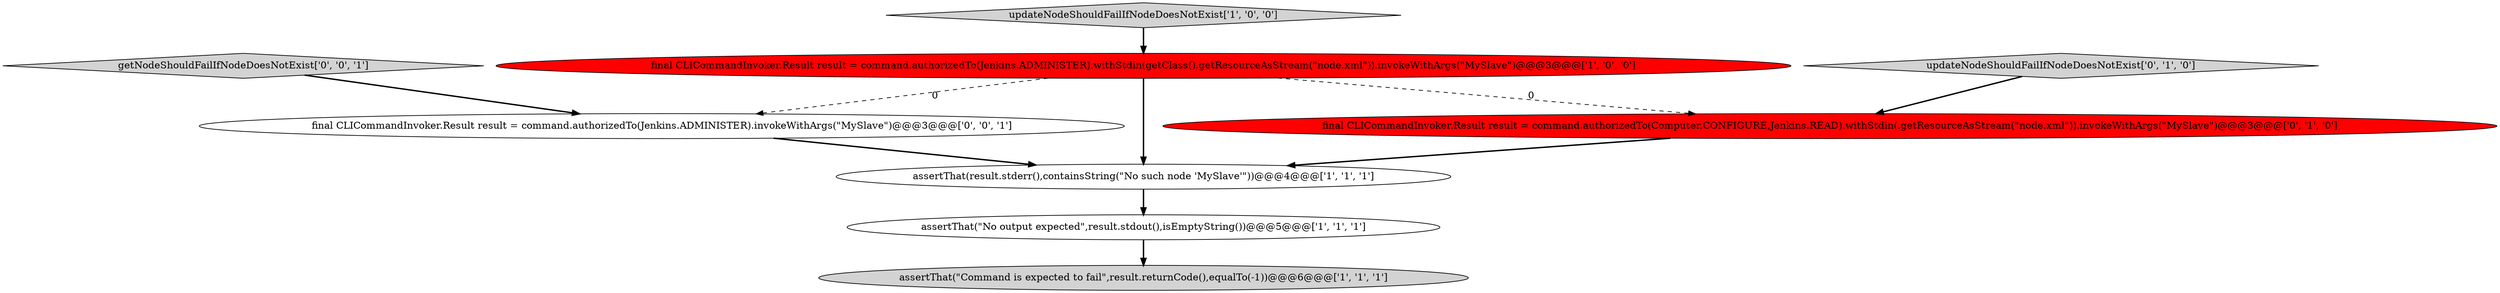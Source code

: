 digraph {
5 [style = filled, label = "final CLICommandInvoker.Result result = command.authorizedTo(Computer.CONFIGURE,Jenkins.READ).withStdin(.getResourceAsStream(\"node.xml\")).invokeWithArgs(\"MySlave\")@@@3@@@['0', '1', '0']", fillcolor = red, shape = ellipse image = "AAA1AAABBB2BBB"];
7 [style = filled, label = "getNodeShouldFailIfNodeDoesNotExist['0', '0', '1']", fillcolor = lightgray, shape = diamond image = "AAA0AAABBB3BBB"];
0 [style = filled, label = "updateNodeShouldFailIfNodeDoesNotExist['1', '0', '0']", fillcolor = lightgray, shape = diamond image = "AAA0AAABBB1BBB"];
3 [style = filled, label = "assertThat(\"Command is expected to fail\",result.returnCode(),equalTo(-1))@@@6@@@['1', '1', '1']", fillcolor = lightgray, shape = ellipse image = "AAA0AAABBB1BBB"];
1 [style = filled, label = "final CLICommandInvoker.Result result = command.authorizedTo(Jenkins.ADMINISTER).withStdin(getClass().getResourceAsStream(\"node.xml\")).invokeWithArgs(\"MySlave\")@@@3@@@['1', '0', '0']", fillcolor = red, shape = ellipse image = "AAA1AAABBB1BBB"];
2 [style = filled, label = "assertThat(\"No output expected\",result.stdout(),isEmptyString())@@@5@@@['1', '1', '1']", fillcolor = white, shape = ellipse image = "AAA0AAABBB1BBB"];
6 [style = filled, label = "updateNodeShouldFailIfNodeDoesNotExist['0', '1', '0']", fillcolor = lightgray, shape = diamond image = "AAA0AAABBB2BBB"];
8 [style = filled, label = "final CLICommandInvoker.Result result = command.authorizedTo(Jenkins.ADMINISTER).invokeWithArgs(\"MySlave\")@@@3@@@['0', '0', '1']", fillcolor = white, shape = ellipse image = "AAA0AAABBB3BBB"];
4 [style = filled, label = "assertThat(result.stderr(),containsString(\"No such node 'MySlave'\"))@@@4@@@['1', '1', '1']", fillcolor = white, shape = ellipse image = "AAA0AAABBB1BBB"];
1->8 [style = dashed, label="0"];
6->5 [style = bold, label=""];
1->4 [style = bold, label=""];
4->2 [style = bold, label=""];
8->4 [style = bold, label=""];
1->5 [style = dashed, label="0"];
7->8 [style = bold, label=""];
0->1 [style = bold, label=""];
5->4 [style = bold, label=""];
2->3 [style = bold, label=""];
}
